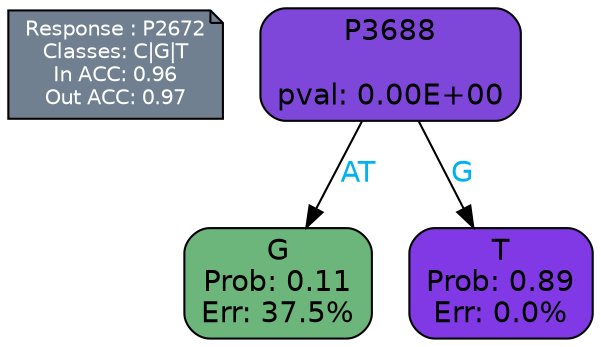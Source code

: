 digraph Tree {
node [shape=box, style="filled, rounded", color="black", fontname=helvetica] ;
graph [ranksep=equally, splines=polylines, bgcolor=transparent, dpi=600] ;
edge [fontname=helvetica] ;
LEGEND [label="Response : P2672
Classes: C|G|T
In ACC: 0.96
Out ACC: 0.97
",shape=note,align=left,style=filled,fillcolor="slategray",fontcolor="white",fontsize=10];1 [label="P3688

pval: 0.00E+00", fillcolor="#7e47d9"] ;
2 [label="G
Prob: 0.11
Err: 37.5%", fillcolor="#6db67b"] ;
3 [label="T
Prob: 0.89
Err: 0.0%", fillcolor="#8139e5"] ;
1 -> 2 [label="AT",fontcolor=deepskyblue2] ;
1 -> 3 [label="G",fontcolor=deepskyblue2] ;
{rank = same; 2;3;}{rank = same; LEGEND;1;}}